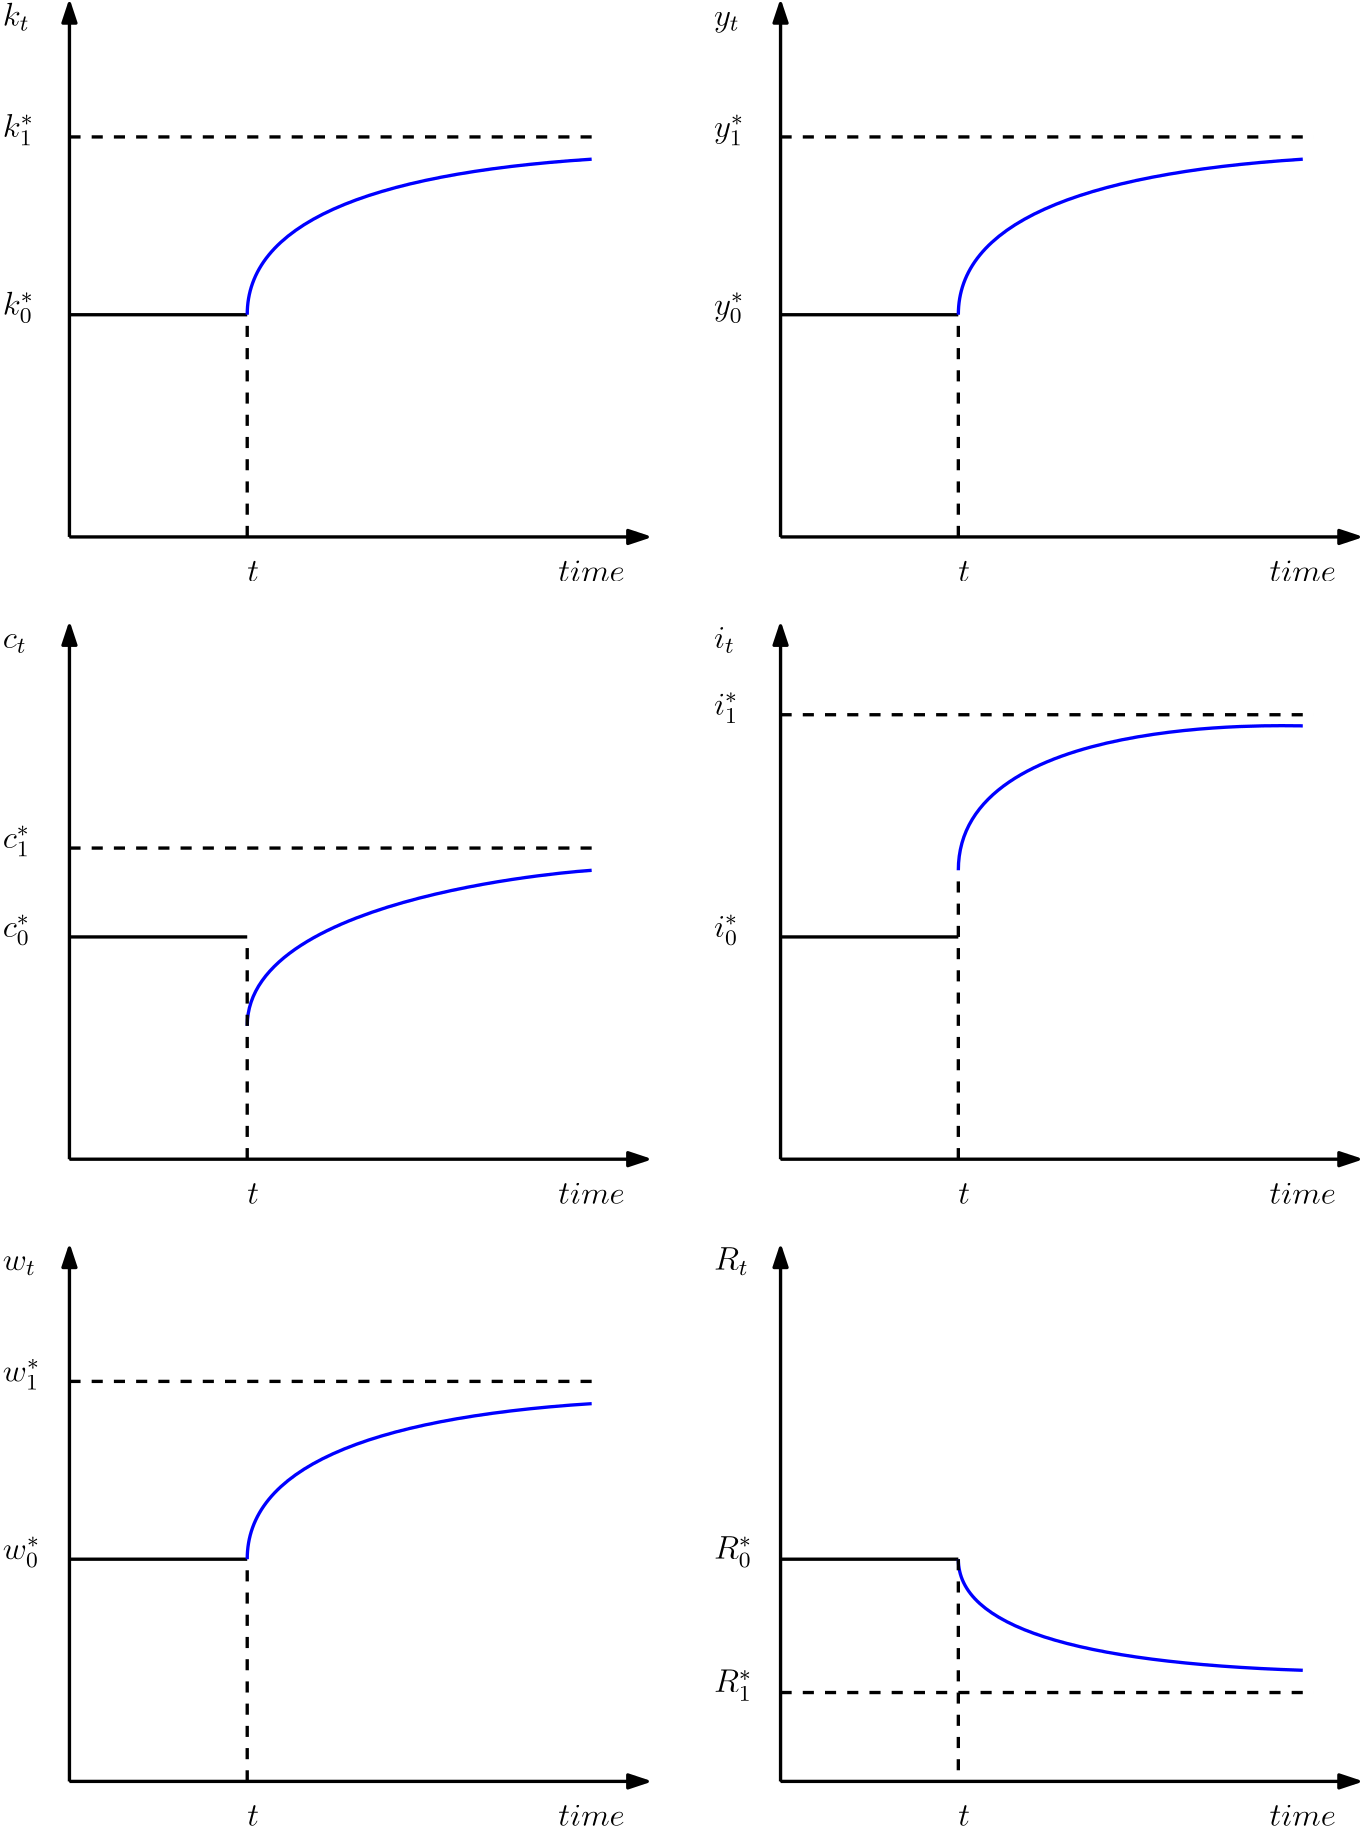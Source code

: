 <?xml version="1.0"?>
<!DOCTYPE ipe SYSTEM "ipe.dtd">
<ipe version="70218" creator="Ipe 7.2.18">
<info created="D:20200611174141" modified="D:20200612112826"/>
<ipestyle name="basic">
<symbol name="arrow/arc(spx)">
<path stroke="sym-stroke" fill="sym-stroke" pen="sym-pen">
0 0 m
-1 0.333 l
-1 -0.333 l
h
</path>
</symbol>
<symbol name="arrow/farc(spx)">
<path stroke="sym-stroke" fill="white" pen="sym-pen">
0 0 m
-1 0.333 l
-1 -0.333 l
h
</path>
</symbol>
<symbol name="arrow/ptarc(spx)">
<path stroke="sym-stroke" fill="sym-stroke" pen="sym-pen">
0 0 m
-1 0.333 l
-0.8 0 l
-1 -0.333 l
h
</path>
</symbol>
<symbol name="arrow/fptarc(spx)">
<path stroke="sym-stroke" fill="white" pen="sym-pen">
0 0 m
-1 0.333 l
-0.8 0 l
-1 -0.333 l
h
</path>
</symbol>
<symbol name="mark/circle(sx)" transformations="translations">
<path fill="sym-stroke">
0.6 0 0 0.6 0 0 e
0.4 0 0 0.4 0 0 e
</path>
</symbol>
<symbol name="mark/disk(sx)" transformations="translations">
<path fill="sym-stroke">
0.6 0 0 0.6 0 0 e
</path>
</symbol>
<symbol name="mark/fdisk(sfx)" transformations="translations">
<group>
<path fill="sym-fill">
0.5 0 0 0.5 0 0 e
</path>
<path fill="sym-stroke" fillrule="eofill">
0.6 0 0 0.6 0 0 e
0.4 0 0 0.4 0 0 e
</path>
</group>
</symbol>
<symbol name="mark/box(sx)" transformations="translations">
<path fill="sym-stroke" fillrule="eofill">
-0.6 -0.6 m
0.6 -0.6 l
0.6 0.6 l
-0.6 0.6 l
h
-0.4 -0.4 m
0.4 -0.4 l
0.4 0.4 l
-0.4 0.4 l
h
</path>
</symbol>
<symbol name="mark/square(sx)" transformations="translations">
<path fill="sym-stroke">
-0.6 -0.6 m
0.6 -0.6 l
0.6 0.6 l
-0.6 0.6 l
h
</path>
</symbol>
<symbol name="mark/fsquare(sfx)" transformations="translations">
<group>
<path fill="sym-fill">
-0.5 -0.5 m
0.5 -0.5 l
0.5 0.5 l
-0.5 0.5 l
h
</path>
<path fill="sym-stroke" fillrule="eofill">
-0.6 -0.6 m
0.6 -0.6 l
0.6 0.6 l
-0.6 0.6 l
h
-0.4 -0.4 m
0.4 -0.4 l
0.4 0.4 l
-0.4 0.4 l
h
</path>
</group>
</symbol>
<symbol name="mark/cross(sx)" transformations="translations">
<group>
<path fill="sym-stroke">
-0.43 -0.57 m
0.57 0.43 l
0.43 0.57 l
-0.57 -0.43 l
h
</path>
<path fill="sym-stroke">
-0.43 0.57 m
0.57 -0.43 l
0.43 -0.57 l
-0.57 0.43 l
h
</path>
</group>
</symbol>
<symbol name="arrow/fnormal(spx)">
<path stroke="sym-stroke" fill="white" pen="sym-pen">
0 0 m
-1 0.333 l
-1 -0.333 l
h
</path>
</symbol>
<symbol name="arrow/pointed(spx)">
<path stroke="sym-stroke" fill="sym-stroke" pen="sym-pen">
0 0 m
-1 0.333 l
-0.8 0 l
-1 -0.333 l
h
</path>
</symbol>
<symbol name="arrow/fpointed(spx)">
<path stroke="sym-stroke" fill="white" pen="sym-pen">
0 0 m
-1 0.333 l
-0.8 0 l
-1 -0.333 l
h
</path>
</symbol>
<symbol name="arrow/linear(spx)">
<path stroke="sym-stroke" pen="sym-pen">
-1 0.333 m
0 0 l
-1 -0.333 l
</path>
</symbol>
<symbol name="arrow/fdouble(spx)">
<path stroke="sym-stroke" fill="white" pen="sym-pen">
0 0 m
-1 0.333 l
-1 -0.333 l
h
-1 0 m
-2 0.333 l
-2 -0.333 l
h
</path>
</symbol>
<symbol name="arrow/double(spx)">
<path stroke="sym-stroke" fill="sym-stroke" pen="sym-pen">
0 0 m
-1 0.333 l
-1 -0.333 l
h
-1 0 m
-2 0.333 l
-2 -0.333 l
h
</path>
</symbol>
<symbol name="arrow/mid-normal(spx)">
<path stroke="sym-stroke" fill="sym-stroke" pen="sym-pen">
0.5 0 m
-0.5 0.333 l
-0.5 -0.333 l
h
</path>
</symbol>
<symbol name="arrow/mid-fnormal(spx)">
<path stroke="sym-stroke" fill="white" pen="sym-pen">
0.5 0 m
-0.5 0.333 l
-0.5 -0.333 l
h
</path>
</symbol>
<symbol name="arrow/mid-pointed(spx)">
<path stroke="sym-stroke" fill="sym-stroke" pen="sym-pen">
0.5 0 m
-0.5 0.333 l
-0.3 0 l
-0.5 -0.333 l
h
</path>
</symbol>
<symbol name="arrow/mid-fpointed(spx)">
<path stroke="sym-stroke" fill="white" pen="sym-pen">
0.5 0 m
-0.5 0.333 l
-0.3 0 l
-0.5 -0.333 l
h
</path>
</symbol>
<symbol name="arrow/mid-double(spx)">
<path stroke="sym-stroke" fill="sym-stroke" pen="sym-pen">
1 0 m
0 0.333 l
0 -0.333 l
h
0 0 m
-1 0.333 l
-1 -0.333 l
h
</path>
</symbol>
<symbol name="arrow/mid-fdouble(spx)">
<path stroke="sym-stroke" fill="white" pen="sym-pen">
1 0 m
0 0.333 l
0 -0.333 l
h
0 0 m
-1 0.333 l
-1 -0.333 l
h
</path>
</symbol>
<pen name="heavier" value="0.8"/>
<pen name="fat" value="1.2"/>
<pen name="ultrafat" value="2"/>
<symbolsize name="large" value="5"/>
<symbolsize name="small" value="2"/>
<symbolsize name="tiny" value="1.1"/>
<arrowsize name="large" value="10"/>
<arrowsize name="small" value="5"/>
<arrowsize name="tiny" value="3"/>
<color name="red" value="1 0 0"/>
<color name="blue" value="0 0 1"/>
<color name="green" value="0 1 0"/>
<color name="yellow" value="1 1 0"/>
<color name="orange" value="1 0.647 0"/>
<color name="gold" value="1 0.843 0"/>
<color name="purple" value="0.627 0.125 0.941"/>
<color name="gray" value="0.745"/>
<color name="brown" value="0.647 0.165 0.165"/>
<color name="navy" value="0 0 0.502"/>
<color name="pink" value="1 0.753 0.796"/>
<color name="seagreen" value="0.18 0.545 0.341"/>
<color name="turquoise" value="0.251 0.878 0.816"/>
<color name="violet" value="0.933 0.51 0.933"/>
<color name="darkblue" value="0 0 0.545"/>
<color name="darkcyan" value="0 0.545 0.545"/>
<color name="darkgray" value="0.663"/>
<color name="darkgreen" value="0 0.392 0"/>
<color name="darkmagenta" value="0.545 0 0.545"/>
<color name="darkorange" value="1 0.549 0"/>
<color name="darkred" value="0.545 0 0"/>
<color name="lightblue" value="0.678 0.847 0.902"/>
<color name="lightcyan" value="0.878 1 1"/>
<color name="lightgray" value="0.827"/>
<color name="lightgreen" value="0.565 0.933 0.565"/>
<color name="lightyellow" value="1 1 0.878"/>
<dashstyle name="dotted" value="[1 3] 0"/>
<dashstyle name="dashed" value="[4] 0"/>
<dashstyle name="dash dotted" value="[4 2 1 2] 0"/>
<dashstyle name="dash dot dotted" value="[4 2 1 2 1 2] 0"/>
<textsize name="large" value="\large"/>
<textsize name="Large" value="\Large"/>
<textsize name="LARGE" value="\LARGE"/>
<textsize name="huge" value="\huge"/>
<textsize name="Huge" value="\Huge"/>
<textsize name="small" value="\small"/>
<textsize name="footnote" value="\footnotesize"/>
<textsize name="tiny" value="\tiny"/>
<textstyle name="center" begin="\begin{center}" end="\end{center}"/>
<textstyle name="itemize" begin="\begin{itemize}" end="\end{itemize}"/>
<textstyle name="item" begin="\begin{itemize}\item{}" end="\end{itemize}"/>
<gridsize name="4 pts" value="4"/>
<gridsize name="8 pts (~3 mm)" value="8"/>
<gridsize name="16 pts (~6 mm)" value="16"/>
<gridsize name="32 pts (~12 mm)" value="32"/>
<gridsize name="10 pts (~3.5 mm)" value="10"/>
<gridsize name="20 pts (~7 mm)" value="20"/>
<gridsize name="14 pts (~5 mm)" value="14"/>
<gridsize name="28 pts (~10 mm)" value="28"/>
<gridsize name="56 pts (~20 mm)" value="56"/>
<anglesize name="90 deg" value="90"/>
<anglesize name="60 deg" value="60"/>
<anglesize name="45 deg" value="45"/>
<anglesize name="30 deg" value="30"/>
<anglesize name="22.5 deg" value="22.5"/>
<opacity name="10%" value="0.1"/>
<opacity name="30%" value="0.3"/>
<opacity name="50%" value="0.5"/>
<opacity name="75%" value="0.75"/>
<tiling name="falling" angle="-60" step="4" width="1"/>
<tiling name="rising" angle="30" step="4" width="1"/>
</ipestyle>
<page>
<layer name="alpha"/>
<view layers="alpha" active="alpha"/>
<path layer="alpha" stroke="black">
64 768 m
64 576 l
272 576 l
272 576 l
</path>
<path stroke="black" pen="fat" arrow="normal/normal">
64 576 m
64 768 l
</path>
<path stroke="black" pen="fat" arrow="normal/normal">
64 576 m
272 576 l
</path>
<path stroke="black" pen="fat">
64 656 m
128 656 l
</path>
<text transformations="translations" pos="240 560" stroke="black" type="label" width="23.885" height="7.838" depth="0" valign="baseline" size="large" style="math">time</text>
<text transformations="translations" pos="128 560" stroke="black" type="label" width="4.227" height="7.353" depth="0" valign="baseline" size="large" style="math">t</text>
<path matrix="1 0 0 1 256 0" stroke="black">
64 768 m
64 576 l
272 576 l
272 576 l
</path>
<path matrix="1 0 0 1 256 0" stroke="black" pen="fat" arrow="normal/normal">
64 576 m
64 768 l
</path>
<path matrix="1 0 0 1 256 0" stroke="black" pen="fat" arrow="normal/normal">
64 576 m
272 576 l
</path>
<path matrix="1 0 0 1 256 0" stroke="black" pen="fat">
64 656 m
128 656 l
</path>
<text matrix="1 0 0 1 256 0" transformations="translations" pos="240 560" stroke="black" type="label" width="23.885" height="7.838" depth="0" valign="baseline" size="large" style="math">time</text>
<text matrix="1 0 0 1 256 0" transformations="translations" pos="128 560" stroke="black" type="label" width="4.227" height="7.353" depth="0" valign="baseline" size="large" style="math">t</text>
<path matrix="1 0 0 1 0 -224" stroke="black">
64 768 m
64 576 l
272 576 l
272 576 l
</path>
<path matrix="1 0 0 1 0 -224" stroke="black" pen="fat" arrow="normal/normal">
64 576 m
64 768 l
</path>
<path matrix="1 0 0 1 0 -224" stroke="black" pen="fat" arrow="normal/normal">
64 576 m
272 576 l
</path>
<path matrix="1 0 0 1 0 -224" stroke="black" pen="fat">
64 656 m
128 656 l
</path>
<text matrix="1 0 0 1 0 -224" transformations="translations" pos="240 560" stroke="black" type="label" width="23.885" height="7.838" depth="0" valign="baseline" size="large" style="math">time</text>
<text matrix="1 0 0 1 0 -224" transformations="translations" pos="128 560" stroke="black" type="label" width="4.227" height="7.353" depth="0" valign="baseline" size="large" style="math">t</text>
<path matrix="1 0 0 1 256 -224" stroke="black">
64 768 m
64 576 l
272 576 l
272 576 l
</path>
<path matrix="1 0 0 1 256 -224" stroke="black" pen="fat" arrow="normal/normal">
64 576 m
64 768 l
</path>
<path matrix="1 0 0 1 256 -224" stroke="black" pen="fat" arrow="normal/normal">
64 576 m
272 576 l
</path>
<path matrix="1 0 0 1 256 -224" stroke="black" pen="fat">
64 656 m
128 656 l
</path>
<text matrix="1 0 0 1 256 -224" transformations="translations" pos="240 560" stroke="black" type="label" width="23.885" height="7.838" depth="0" valign="baseline" size="large" style="math">time</text>
<text matrix="1 0 0 1 256 -224" transformations="translations" pos="128 560" stroke="black" type="label" width="4.227" height="7.353" depth="0" valign="baseline" size="large" style="math">t</text>
<path matrix="1 0 0 1 0 -448" stroke="black">
64 768 m
64 576 l
272 576 l
272 576 l
</path>
<path matrix="1 0 0 1 0 -448" stroke="black" pen="fat" arrow="normal/normal">
64 576 m
64 768 l
</path>
<path matrix="1 0 0 1 0 -448" stroke="black" pen="fat" arrow="normal/normal">
64 576 m
272 576 l
</path>
<path matrix="1 0 0 1 0 -448" stroke="black" pen="fat">
64 656 m
128 656 l
</path>
<text matrix="1 0 0 1 0 -448" transformations="translations" pos="240 560" stroke="black" type="label" width="23.885" height="7.838" depth="0" valign="baseline" size="large" style="math">time</text>
<text matrix="1 0 0 1 0 -448" transformations="translations" pos="128 560" stroke="black" type="label" width="4.227" height="7.353" depth="0" valign="baseline" size="large" style="math">t</text>
<path matrix="1 0 0 1 256 -448" stroke="black">
64 768 m
64 576 l
272 576 l
272 576 l
</path>
<path matrix="1 0 0 1 256 -448" stroke="black" pen="fat" arrow="normal/normal">
64 576 m
64 768 l
</path>
<path matrix="1 0 0 1 256 -448" stroke="black" pen="fat" arrow="normal/normal">
64 576 m
272 576 l
</path>
<path matrix="1 0 0 1 256 -448" stroke="black" pen="fat">
64 656 m
128 656 l
</path>
<text matrix="1 0 0 1 256 -448" transformations="translations" pos="240 560" stroke="black" type="label" width="23.885" height="7.838" depth="0" valign="baseline" size="large" style="math">time</text>
<text matrix="1 0 0 1 256 -448" transformations="translations" pos="128 560" stroke="black" type="label" width="4.227" height="7.353" depth="0" valign="baseline" size="large" style="math">t</text>
<path stroke="black" dash="dashed" pen="fat">
64 720 m
256 720 l
</path>
<path matrix="1 0 0 1 256 0" stroke="black" dash="dashed" pen="fat">
64 720 m
256 720 l
</path>
<path matrix="1 0 0 1 0 -256" stroke="black" dash="dashed" pen="fat">
64 720 m
256 720 l
</path>
<path matrix="1 0 0 1 256 -208" stroke="black" dash="dashed" pen="fat">
64 720 m
256 720 l
</path>
<path matrix="1 0 0 1 0 -448" stroke="black" dash="dashed" pen="fat">
64 720 m
256 720 l
</path>
<path matrix="1 0 0 1 256 -560" stroke="black" dash="dashed" pen="fat">
64 720 m
256 720 l
</path>
<path stroke="blue" pen="fat">
128 656 m
128 704
252 712 c
</path>
<path matrix="1 0 0 1 256 0" stroke="blue" pen="fat">
128 656 m
128 704
252 712 c
</path>
<path stroke="blue" pen="fat">
128 400 m
128 448
252 456
252 456 c
</path>
<path stroke="blue" pen="fat">
384 456 m
384 512
500 508
508 508 c
</path>
<path matrix="1 0 0 1 0 -448" stroke="blue" pen="fat">
128 656 m
128 704
252 712 c
</path>
<path stroke="blue" pen="fat">
384 208 m
384 172
508 168 c
</path>
<path stroke="black" dash="dashed" pen="fat">
128 128 m
128 208 l
</path>
<path stroke="black" dash="dashed" pen="fat">
384 208 m
384 128 l
</path>
<path stroke="black" dash="dashed" pen="fat">
128 352 m
128 432 l
</path>
<path stroke="black" dash="dashed" pen="fat">
384 352 m
384 456 l
</path>
<path stroke="black" dash="dashed" pen="fat">
128 576 m
128 656 l
</path>
<path stroke="black" dash="dashed" pen="fat">
384 576 m
384 656 l
</path>
<text transformations="translations" pos="40 656" stroke="black" type="label" width="11.222" height="8.308" depth="2.95" valign="baseline" size="large" style="math">k_0 ^{\ast}</text>
<text transformations="translations" pos="40 720" stroke="black" type="label" width="11.222" height="8.308" depth="2.95" valign="baseline" size="large" style="math">k_1 ^{\ast}</text>
<text transformations="translations" pos="40 760" stroke="black" type="label" width="9.644" height="8.305" depth="1.79" valign="baseline" size="large" style="math">k_t</text>
<text transformations="translations" pos="40 432" stroke="black" type="label" width="9.77" height="8.052" depth="2.95" valign="baseline" size="large" style="math">c_0 ^{\ast}</text>
<text transformations="translations" pos="40 464" stroke="black" type="label" width="9.77" height="8.052" depth="2.95" valign="baseline" size="large" style="math">c_1 ^{\ast}</text>
<text transformations="translations" pos="40 536" stroke="black" type="label" width="8.594" height="5.151" depth="1.79" valign="baseline" size="large" style="math">c_t</text>
<text transformations="translations" pos="40 208" stroke="black" type="label" width="13.422" height="8.052" depth="2.95" valign="baseline" size="large" style="math">w_0 ^{\ast}</text>
<text transformations="translations" pos="40 272" stroke="black" type="label" width="13.422" height="8.052" depth="2.95" valign="baseline" size="large" style="math">w_1 ^{\ast}</text>
<text transformations="translations" pos="40 312" stroke="black" type="label" width="11.924" height="5.151" depth="1.79" valign="baseline" size="large" style="math">w_t</text>
<text transformations="translations" pos="296 160" stroke="black" type="label" width="13.741" height="8.175" depth="2.95" valign="baseline" size="large" style="math">R_1 ^{\ast}</text>
<text transformations="translations" pos="296 208" stroke="black" type="label" width="13.741" height="8.175" depth="2.95" valign="baseline" size="large" style="math">R_0 ^{\ast}</text>
<text transformations="translations" pos="296 312" stroke="black" type="label" width="12.466" height="8.173" depth="1.79" valign="baseline" size="large" style="math">R_t</text>
<text transformations="translations" pos="296 432" stroke="black" type="label" width="8.726" height="8.052" depth="2.95" valign="baseline" size="large" style="math">i_0 ^{\ast}</text>
<text transformations="translations" pos="296 512" stroke="black" type="label" width="8.726" height="8.052" depth="2.95" valign="baseline" size="large" style="math">i_1 ^{\ast}</text>
<text transformations="translations" pos="296 536" stroke="black" type="label" width="7.55" height="7.841" depth="1.79" valign="baseline" size="large" style="math">i_t</text>
<text transformations="translations" pos="296 656" stroke="black" type="label" width="10.869" height="8.052" depth="2.95" valign="baseline" size="large" style="math">y_0 ^{\ast}</text>
<text transformations="translations" pos="296 720" stroke="black" type="label" width="10.869" height="8.052" depth="2.95" valign="baseline" size="large" style="math">y_1 ^{\ast}</text>
<text transformations="translations" pos="296 760" stroke="black" type="label" width="9.264" height="5.152" depth="2.32" valign="baseline" size="large" style="math">y_t</text>
</page>
</ipe>
